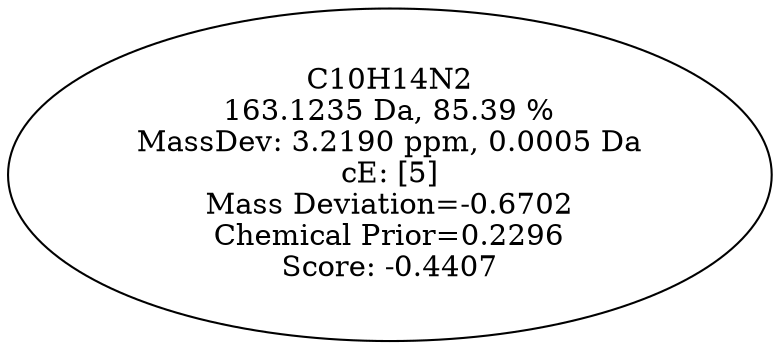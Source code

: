 strict digraph {
v1 [label="C10H14N2\n163.1235 Da, 85.39 %\nMassDev: 3.2190 ppm, 0.0005 Da\ncE: [5]\nMass Deviation=-0.6702\nChemical Prior=0.2296\nScore: -0.4407"];
}